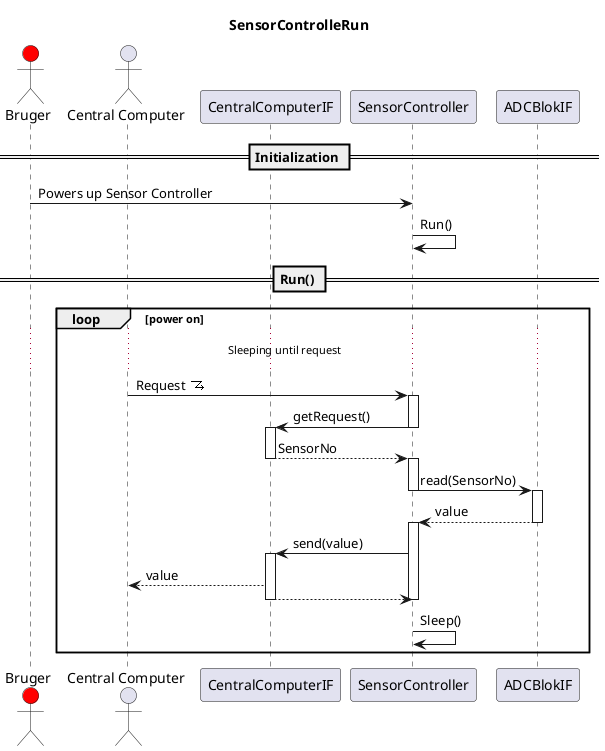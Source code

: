 @startuml
title SensorControlleRun

skinparam shadowing false
skinparam MaxMessageSize 10000

actor Bruger #red
actor CC as "Central Computer" 
participant CCIF as "CentralComputerIF"
participant SC as "SensorController"
participant ADC as "ADCBlokIF"

sprite $interruptzigzag [16x16/16] {
    0000000000000000
    0000000000000000
    0000000000000000
    0000000000000000
    000FFFFFFFFFFF00
    000000000000F000
    00000000000F0000
    0000000000F00000
    000000000F000F00
    00000000F00000F0
    0000000FFFFFFFFF
    00000000000000F0
    0000000000000F00
    0000000000000000
    0000000000000000
    0000000000000000
    }
== Initialization ==
Bruger -> SC : Powers up Sensor Controller 
SC -> SC : Run()
== Run() ==
loop  power on
... Sleeping until request ...
CC -> SC : Request <$interruptzigzag>
activate SC 
SC -> CCIF : getRequest()
deactivate SC
activate CCIF
CCIF --> SC : SensorNo
deactivate CCIF 
deactivate ADC
activate SC
SC -> ADC : read(SensorNo)
deactivate SC
activate ADC 
ADC --> SC : value
deactivate ADC 
activate SC 
SC -> CCIF : send(value)
activate CCIF
CCIF --> CC : value
CCIF --> SC :
deactivate SC 
deactivate CCIF
SC -> SC : Sleep()
end loop







@enduml